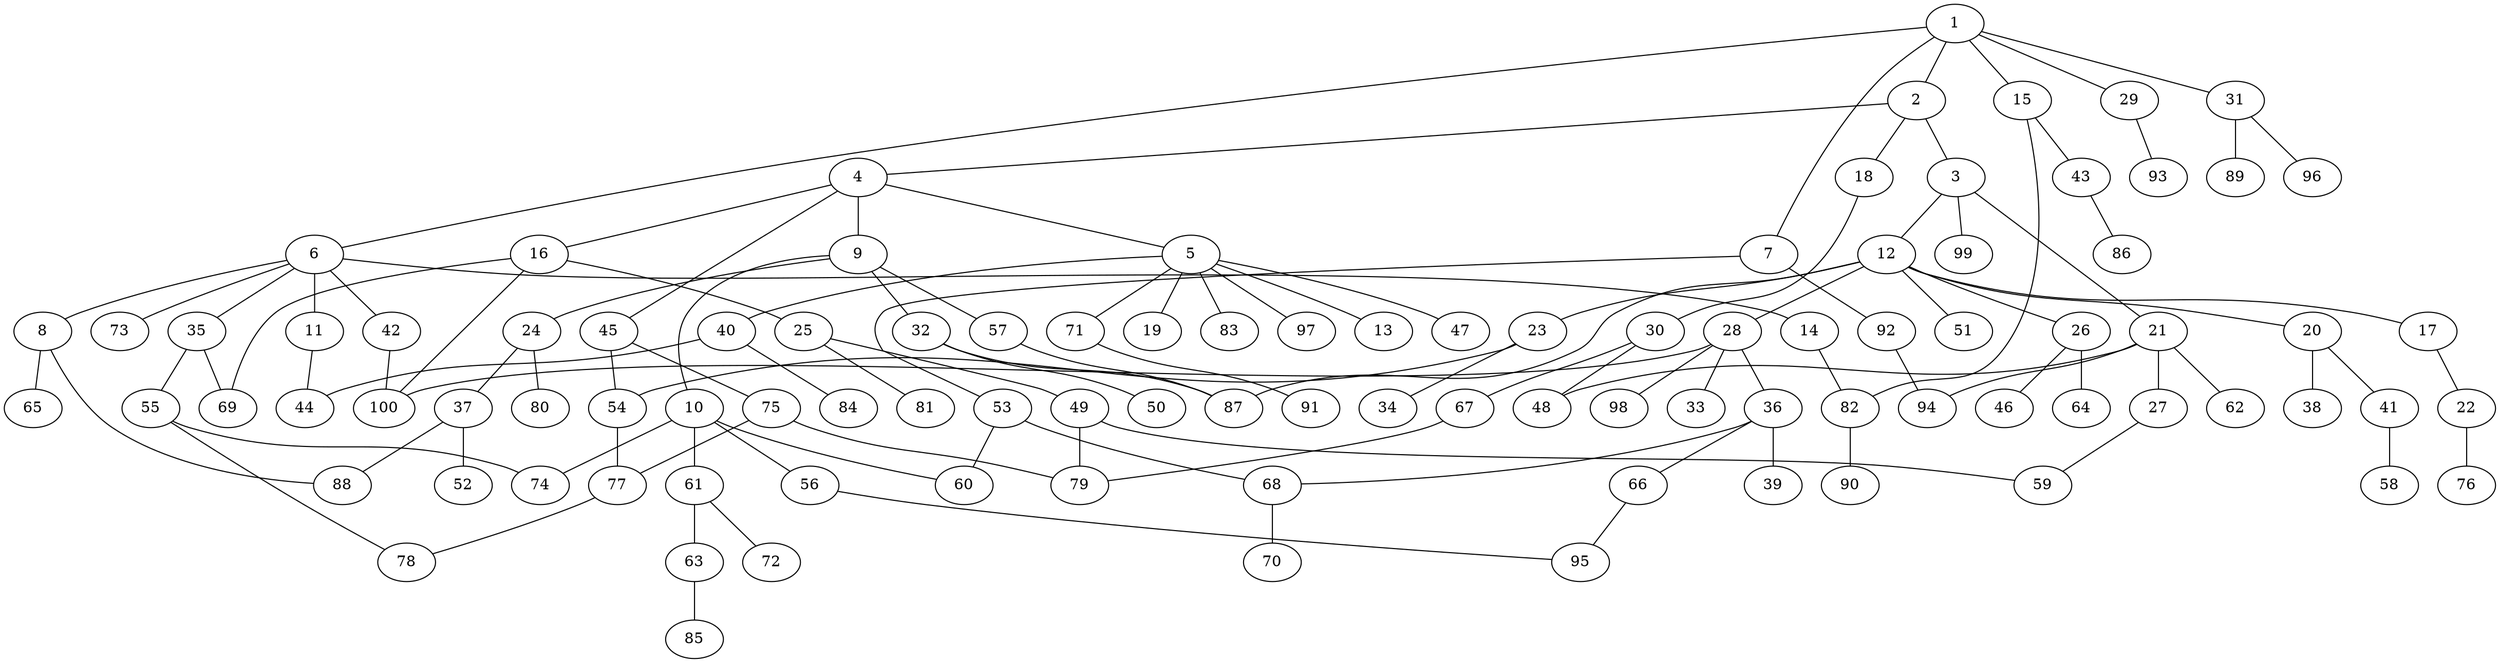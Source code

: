 graph graphname {1--2
1--6
1--7
1--15
1--29
1--31
2--3
2--4
2--18
3--12
3--21
3--99
4--5
4--9
4--16
4--45
5--13
5--19
5--40
5--47
5--71
5--83
5--97
6--8
6--11
6--14
6--35
6--42
6--73
7--53
7--92
8--65
8--88
9--10
9--24
9--32
9--57
10--56
10--60
10--61
10--74
11--44
12--17
12--20
12--23
12--26
12--28
12--51
12--87
14--82
15--43
15--82
16--25
16--69
16--100
17--22
18--30
20--38
20--41
21--27
21--48
21--62
21--94
22--76
23--34
23--54
24--37
24--80
25--49
25--81
26--46
26--64
27--59
28--33
28--36
28--98
28--100
29--93
30--48
30--67
31--89
31--96
32--50
32--87
35--55
35--69
36--39
36--66
36--68
37--52
37--88
40--44
40--84
41--58
42--100
43--86
45--54
45--75
49--59
49--79
53--60
53--68
54--77
55--74
55--78
56--95
57--87
61--63
61--72
63--85
66--95
67--79
68--70
71--91
75--77
75--79
77--78
82--90
92--94
}